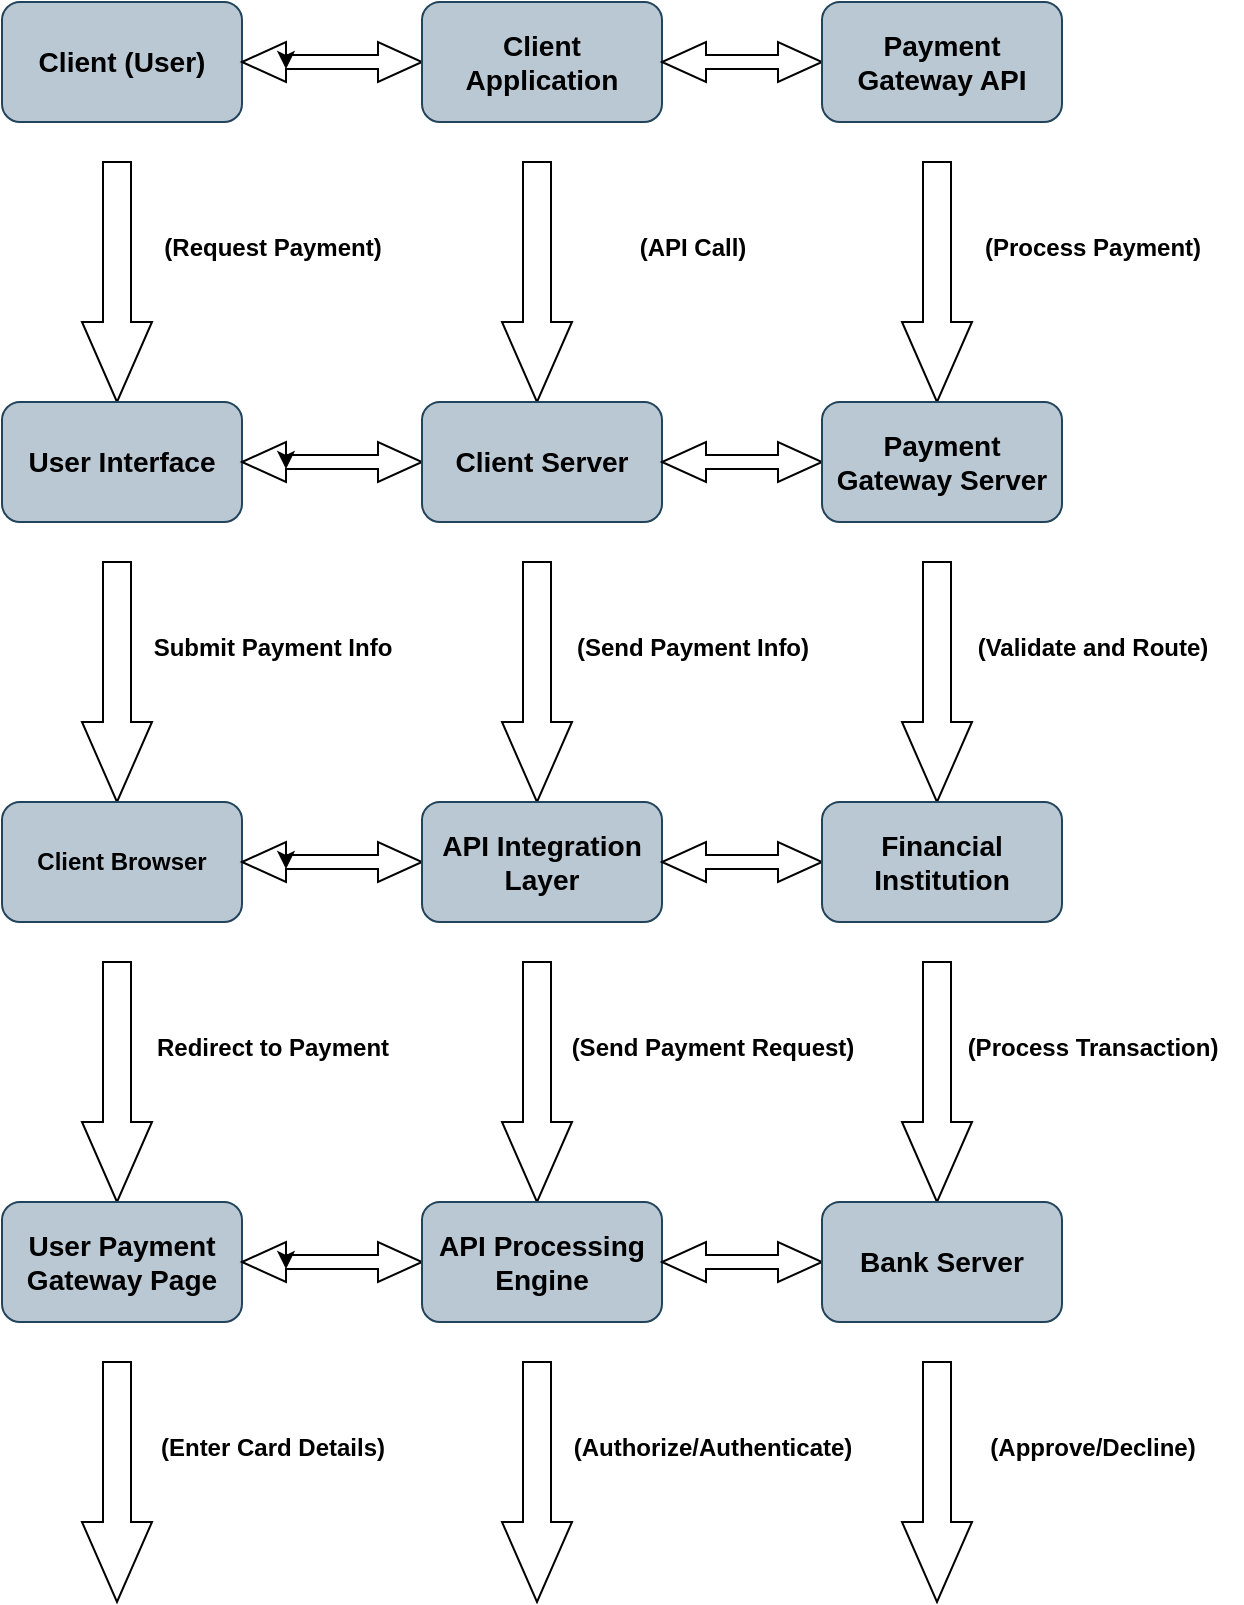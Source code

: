 <mxfile version="24.7.6">
  <diagram name="Page-1" id="52b1lF4dUszXcEWWKgWd">
    <mxGraphModel dx="683" dy="1435" grid="1" gridSize="10" guides="1" tooltips="1" connect="1" arrows="1" fold="1" page="1" pageScale="1" pageWidth="850" pageHeight="1100" math="0" shadow="0">
      <root>
        <mxCell id="0" />
        <mxCell id="1" parent="0" />
        <mxCell id="gqFCZRHs8hvNs9leIOWQ-1" value="&lt;h3&gt;Client (User)&lt;/h3&gt;" style="rounded=1;whiteSpace=wrap;html=1;fillColor=#bac8d3;strokeColor=#23445d;" parent="1" vertex="1">
          <mxGeometry x="140" y="40" width="120" height="60" as="geometry" />
        </mxCell>
        <mxCell id="gqFCZRHs8hvNs9leIOWQ-2" value="" style="html=1;shadow=0;dashed=0;align=center;verticalAlign=middle;shape=mxgraph.arrows2.twoWayArrow;dy=0.65;dx=22;" parent="1" vertex="1">
          <mxGeometry x="260" y="60" width="90" height="20" as="geometry" />
        </mxCell>
        <mxCell id="gqFCZRHs8hvNs9leIOWQ-3" value="&lt;h3&gt;Client Application&lt;/h3&gt;" style="rounded=1;whiteSpace=wrap;html=1;fillColor=#bac8d3;strokeColor=#23445d;" parent="1" vertex="1">
          <mxGeometry x="350" y="40" width="120" height="60" as="geometry" />
        </mxCell>
        <mxCell id="WSGV7BfRgn2utAXJgyUl-1" style="edgeStyle=orthogonalEdgeStyle;rounded=0;orthogonalLoop=1;jettySize=auto;html=1;exitX=0;exitY=0;exitDx=22;exitDy=6.5;exitPerimeter=0;entryX=0;entryY=0;entryDx=22;entryDy=13.5;entryPerimeter=0;" edge="1" parent="1" source="gqFCZRHs8hvNs9leIOWQ-2" target="gqFCZRHs8hvNs9leIOWQ-2">
          <mxGeometry relative="1" as="geometry" />
        </mxCell>
        <mxCell id="WSGV7BfRgn2utAXJgyUl-2" value="" style="html=1;shadow=0;dashed=0;align=center;verticalAlign=middle;shape=mxgraph.arrows2.twoWayArrow;dy=0.65;dx=22;" vertex="1" parent="1">
          <mxGeometry x="470" y="60" width="80" height="20" as="geometry" />
        </mxCell>
        <mxCell id="WSGV7BfRgn2utAXJgyUl-3" value="&lt;h3&gt;Payment Gateway API&lt;/h3&gt;" style="rounded=1;whiteSpace=wrap;html=1;fillColor=#bac8d3;strokeColor=#23445d;" vertex="1" parent="1">
          <mxGeometry x="550" y="40" width="120" height="60" as="geometry" />
        </mxCell>
        <mxCell id="WSGV7BfRgn2utAXJgyUl-4" value="" style="html=1;shadow=0;dashed=0;align=center;verticalAlign=middle;shape=mxgraph.arrows2.arrow;dy=0.6;dx=40;direction=south;notch=0;" vertex="1" parent="1">
          <mxGeometry x="180" y="120" width="35" height="120" as="geometry" />
        </mxCell>
        <mxCell id="WSGV7BfRgn2utAXJgyUl-5" value="&lt;b&gt;(Request Payment)&lt;/b&gt;" style="text;html=1;align=center;verticalAlign=middle;resizable=0;points=[];autosize=1;strokeColor=none;fillColor=none;" vertex="1" parent="1">
          <mxGeometry x="210" y="148" width="130" height="30" as="geometry" />
        </mxCell>
        <mxCell id="WSGV7BfRgn2utAXJgyUl-6" value="" style="html=1;shadow=0;dashed=0;align=center;verticalAlign=middle;shape=mxgraph.arrows2.arrow;dy=0.6;dx=40;direction=south;notch=0;" vertex="1" parent="1">
          <mxGeometry x="390" y="120" width="35" height="120" as="geometry" />
        </mxCell>
        <mxCell id="WSGV7BfRgn2utAXJgyUl-7" value="&lt;b&gt;(API Call)&lt;/b&gt;" style="text;html=1;align=center;verticalAlign=middle;resizable=0;points=[];autosize=1;strokeColor=none;fillColor=none;" vertex="1" parent="1">
          <mxGeometry x="445" y="148" width="80" height="30" as="geometry" />
        </mxCell>
        <mxCell id="WSGV7BfRgn2utAXJgyUl-9" value="" style="html=1;shadow=0;dashed=0;align=center;verticalAlign=middle;shape=mxgraph.arrows2.arrow;dy=0.6;dx=40;direction=south;notch=0;" vertex="1" parent="1">
          <mxGeometry x="590" y="120" width="35" height="120" as="geometry" />
        </mxCell>
        <mxCell id="WSGV7BfRgn2utAXJgyUl-10" value="&lt;b&gt;(Process Payment)&lt;/b&gt;" style="text;html=1;align=center;verticalAlign=middle;resizable=0;points=[];autosize=1;strokeColor=none;fillColor=none;" vertex="1" parent="1">
          <mxGeometry x="620" y="148" width="130" height="30" as="geometry" />
        </mxCell>
        <mxCell id="WSGV7BfRgn2utAXJgyUl-11" value="&lt;h3&gt;User Interface&lt;/h3&gt;" style="rounded=1;whiteSpace=wrap;html=1;fillColor=#bac8d3;strokeColor=#23445d;" vertex="1" parent="1">
          <mxGeometry x="140" y="240" width="120" height="60" as="geometry" />
        </mxCell>
        <mxCell id="WSGV7BfRgn2utAXJgyUl-12" value="" style="html=1;shadow=0;dashed=0;align=center;verticalAlign=middle;shape=mxgraph.arrows2.twoWayArrow;dy=0.65;dx=22;" vertex="1" parent="1">
          <mxGeometry x="260" y="260" width="90" height="20" as="geometry" />
        </mxCell>
        <mxCell id="WSGV7BfRgn2utAXJgyUl-13" value="&lt;h3&gt;Client Server&lt;/h3&gt;" style="rounded=1;whiteSpace=wrap;html=1;fillColor=#bac8d3;strokeColor=#23445d;" vertex="1" parent="1">
          <mxGeometry x="350" y="240" width="120" height="60" as="geometry" />
        </mxCell>
        <mxCell id="WSGV7BfRgn2utAXJgyUl-14" style="edgeStyle=orthogonalEdgeStyle;rounded=0;orthogonalLoop=1;jettySize=auto;html=1;exitX=0;exitY=0;exitDx=22;exitDy=6.5;exitPerimeter=0;entryX=0;entryY=0;entryDx=22;entryDy=13.5;entryPerimeter=0;" edge="1" source="WSGV7BfRgn2utAXJgyUl-12" target="WSGV7BfRgn2utAXJgyUl-12" parent="1">
          <mxGeometry relative="1" as="geometry" />
        </mxCell>
        <mxCell id="WSGV7BfRgn2utAXJgyUl-15" value="" style="html=1;shadow=0;dashed=0;align=center;verticalAlign=middle;shape=mxgraph.arrows2.twoWayArrow;dy=0.65;dx=22;" vertex="1" parent="1">
          <mxGeometry x="470" y="260" width="80" height="20" as="geometry" />
        </mxCell>
        <mxCell id="WSGV7BfRgn2utAXJgyUl-16" value="&lt;h3&gt;Payment Gateway Server&lt;/h3&gt;" style="rounded=1;whiteSpace=wrap;html=1;fillColor=#bac8d3;strokeColor=#23445d;" vertex="1" parent="1">
          <mxGeometry x="550" y="240" width="120" height="60" as="geometry" />
        </mxCell>
        <mxCell id="WSGV7BfRgn2utAXJgyUl-17" value="" style="html=1;shadow=0;dashed=0;align=center;verticalAlign=middle;shape=mxgraph.arrows2.arrow;dy=0.6;dx=40;direction=south;notch=0;" vertex="1" parent="1">
          <mxGeometry x="180" y="320" width="35" height="120" as="geometry" />
        </mxCell>
        <mxCell id="WSGV7BfRgn2utAXJgyUl-18" value="&lt;b&gt;Submit Payment Info&lt;/b&gt;" style="text;html=1;align=center;verticalAlign=middle;resizable=0;points=[];autosize=1;strokeColor=none;fillColor=none;" vertex="1" parent="1">
          <mxGeometry x="205" y="348" width="140" height="30" as="geometry" />
        </mxCell>
        <mxCell id="WSGV7BfRgn2utAXJgyUl-19" value="" style="html=1;shadow=0;dashed=0;align=center;verticalAlign=middle;shape=mxgraph.arrows2.arrow;dy=0.6;dx=40;direction=south;notch=0;" vertex="1" parent="1">
          <mxGeometry x="390" y="320" width="35" height="120" as="geometry" />
        </mxCell>
        <mxCell id="WSGV7BfRgn2utAXJgyUl-20" value="&lt;b&gt;(Send Payment Info)&lt;/b&gt;" style="text;html=1;align=center;verticalAlign=middle;resizable=0;points=[];autosize=1;strokeColor=none;fillColor=none;" vertex="1" parent="1">
          <mxGeometry x="415" y="348" width="140" height="30" as="geometry" />
        </mxCell>
        <mxCell id="WSGV7BfRgn2utAXJgyUl-21" value="" style="html=1;shadow=0;dashed=0;align=center;verticalAlign=middle;shape=mxgraph.arrows2.arrow;dy=0.6;dx=40;direction=south;notch=0;" vertex="1" parent="1">
          <mxGeometry x="590" y="320" width="35" height="120" as="geometry" />
        </mxCell>
        <mxCell id="WSGV7BfRgn2utAXJgyUl-22" value="&lt;b&gt;(Validate and Route)&lt;/b&gt;" style="text;html=1;align=center;verticalAlign=middle;resizable=0;points=[];autosize=1;strokeColor=none;fillColor=none;" vertex="1" parent="1">
          <mxGeometry x="615" y="348" width="140" height="30" as="geometry" />
        </mxCell>
        <mxCell id="WSGV7BfRgn2utAXJgyUl-45" value="&lt;b&gt;Client Browser&lt;/b&gt;" style="rounded=1;whiteSpace=wrap;html=1;fillColor=#bac8d3;strokeColor=#23445d;" vertex="1" parent="1">
          <mxGeometry x="140" y="440" width="120" height="60" as="geometry" />
        </mxCell>
        <mxCell id="WSGV7BfRgn2utAXJgyUl-46" value="" style="html=1;shadow=0;dashed=0;align=center;verticalAlign=middle;shape=mxgraph.arrows2.twoWayArrow;dy=0.65;dx=22;" vertex="1" parent="1">
          <mxGeometry x="260" y="460" width="90" height="20" as="geometry" />
        </mxCell>
        <mxCell id="WSGV7BfRgn2utAXJgyUl-47" value="&lt;h3&gt;API Integration Layer&lt;/h3&gt;" style="rounded=1;whiteSpace=wrap;html=1;fillColor=#bac8d3;strokeColor=#23445d;" vertex="1" parent="1">
          <mxGeometry x="350" y="440" width="120" height="60" as="geometry" />
        </mxCell>
        <mxCell id="WSGV7BfRgn2utAXJgyUl-48" style="edgeStyle=orthogonalEdgeStyle;rounded=0;orthogonalLoop=1;jettySize=auto;html=1;exitX=0;exitY=0;exitDx=22;exitDy=6.5;exitPerimeter=0;entryX=0;entryY=0;entryDx=22;entryDy=13.5;entryPerimeter=0;" edge="1" source="WSGV7BfRgn2utAXJgyUl-46" target="WSGV7BfRgn2utAXJgyUl-46" parent="1">
          <mxGeometry relative="1" as="geometry" />
        </mxCell>
        <mxCell id="WSGV7BfRgn2utAXJgyUl-49" value="" style="html=1;shadow=0;dashed=0;align=center;verticalAlign=middle;shape=mxgraph.arrows2.twoWayArrow;dy=0.65;dx=22;" vertex="1" parent="1">
          <mxGeometry x="470" y="460" width="80" height="20" as="geometry" />
        </mxCell>
        <mxCell id="WSGV7BfRgn2utAXJgyUl-50" value="&lt;h3&gt;Financial Institution&lt;/h3&gt;" style="rounded=1;whiteSpace=wrap;html=1;fillColor=#bac8d3;strokeColor=#23445d;" vertex="1" parent="1">
          <mxGeometry x="550" y="440" width="120" height="60" as="geometry" />
        </mxCell>
        <mxCell id="WSGV7BfRgn2utAXJgyUl-51" value="" style="html=1;shadow=0;dashed=0;align=center;verticalAlign=middle;shape=mxgraph.arrows2.arrow;dy=0.6;dx=40;direction=south;notch=0;" vertex="1" parent="1">
          <mxGeometry x="180" y="520" width="35" height="120" as="geometry" />
        </mxCell>
        <mxCell id="WSGV7BfRgn2utAXJgyUl-52" value="&lt;b&gt;Redirect to Payment&lt;/b&gt;" style="text;html=1;align=center;verticalAlign=middle;resizable=0;points=[];autosize=1;strokeColor=none;fillColor=none;" vertex="1" parent="1">
          <mxGeometry x="205" y="548" width="140" height="30" as="geometry" />
        </mxCell>
        <mxCell id="WSGV7BfRgn2utAXJgyUl-53" value="" style="html=1;shadow=0;dashed=0;align=center;verticalAlign=middle;shape=mxgraph.arrows2.arrow;dy=0.6;dx=40;direction=south;notch=0;" vertex="1" parent="1">
          <mxGeometry x="390" y="520" width="35" height="120" as="geometry" />
        </mxCell>
        <mxCell id="WSGV7BfRgn2utAXJgyUl-54" value="&lt;b&gt;(Send Payment Request)&lt;/b&gt;" style="text;html=1;align=center;verticalAlign=middle;resizable=0;points=[];autosize=1;strokeColor=none;fillColor=none;" vertex="1" parent="1">
          <mxGeometry x="415" y="548" width="160" height="30" as="geometry" />
        </mxCell>
        <mxCell id="WSGV7BfRgn2utAXJgyUl-55" value="" style="html=1;shadow=0;dashed=0;align=center;verticalAlign=middle;shape=mxgraph.arrows2.arrow;dy=0.6;dx=40;direction=south;notch=0;" vertex="1" parent="1">
          <mxGeometry x="590" y="520" width="35" height="120" as="geometry" />
        </mxCell>
        <mxCell id="WSGV7BfRgn2utAXJgyUl-56" value="&lt;b&gt;(Process Transaction)&lt;/b&gt;" style="text;html=1;align=center;verticalAlign=middle;resizable=0;points=[];autosize=1;strokeColor=none;fillColor=none;" vertex="1" parent="1">
          <mxGeometry x="610" y="548" width="150" height="30" as="geometry" />
        </mxCell>
        <mxCell id="WSGV7BfRgn2utAXJgyUl-57" value="&lt;h3&gt;User Payment Gateway Page&lt;/h3&gt;" style="rounded=1;whiteSpace=wrap;html=1;fillColor=#bac8d3;strokeColor=#23445d;" vertex="1" parent="1">
          <mxGeometry x="140" y="640" width="120" height="60" as="geometry" />
        </mxCell>
        <mxCell id="WSGV7BfRgn2utAXJgyUl-58" value="" style="html=1;shadow=0;dashed=0;align=center;verticalAlign=middle;shape=mxgraph.arrows2.twoWayArrow;dy=0.65;dx=22;" vertex="1" parent="1">
          <mxGeometry x="260" y="660" width="90" height="20" as="geometry" />
        </mxCell>
        <mxCell id="WSGV7BfRgn2utAXJgyUl-59" value="&lt;h3&gt;API Processing Engine&lt;/h3&gt;" style="rounded=1;whiteSpace=wrap;html=1;fillColor=#bac8d3;strokeColor=#23445d;" vertex="1" parent="1">
          <mxGeometry x="350" y="640" width="120" height="60" as="geometry" />
        </mxCell>
        <mxCell id="WSGV7BfRgn2utAXJgyUl-60" style="edgeStyle=orthogonalEdgeStyle;rounded=0;orthogonalLoop=1;jettySize=auto;html=1;exitX=0;exitY=0;exitDx=22;exitDy=6.5;exitPerimeter=0;entryX=0;entryY=0;entryDx=22;entryDy=13.5;entryPerimeter=0;" edge="1" source="WSGV7BfRgn2utAXJgyUl-58" target="WSGV7BfRgn2utAXJgyUl-58" parent="1">
          <mxGeometry relative="1" as="geometry" />
        </mxCell>
        <mxCell id="WSGV7BfRgn2utAXJgyUl-61" value="" style="html=1;shadow=0;dashed=0;align=center;verticalAlign=middle;shape=mxgraph.arrows2.twoWayArrow;dy=0.65;dx=22;" vertex="1" parent="1">
          <mxGeometry x="470" y="660" width="80" height="20" as="geometry" />
        </mxCell>
        <mxCell id="WSGV7BfRgn2utAXJgyUl-62" value="&lt;h3&gt;Bank Server&lt;/h3&gt;" style="rounded=1;whiteSpace=wrap;html=1;fillColor=#bac8d3;strokeColor=#23445d;" vertex="1" parent="1">
          <mxGeometry x="550" y="640" width="120" height="60" as="geometry" />
        </mxCell>
        <mxCell id="WSGV7BfRgn2utAXJgyUl-63" value="" style="html=1;shadow=0;dashed=0;align=center;verticalAlign=middle;shape=mxgraph.arrows2.arrow;dy=0.6;dx=40;direction=south;notch=0;" vertex="1" parent="1">
          <mxGeometry x="180" y="720" width="35" height="120" as="geometry" />
        </mxCell>
        <mxCell id="WSGV7BfRgn2utAXJgyUl-64" value="&lt;b&gt;(Enter Card Details)&lt;/b&gt;" style="text;html=1;align=center;verticalAlign=middle;resizable=0;points=[];autosize=1;strokeColor=none;fillColor=none;" vertex="1" parent="1">
          <mxGeometry x="205" y="748" width="140" height="30" as="geometry" />
        </mxCell>
        <mxCell id="WSGV7BfRgn2utAXJgyUl-65" value="" style="html=1;shadow=0;dashed=0;align=center;verticalAlign=middle;shape=mxgraph.arrows2.arrow;dy=0.6;dx=40;direction=south;notch=0;" vertex="1" parent="1">
          <mxGeometry x="390" y="720" width="35" height="120" as="geometry" />
        </mxCell>
        <mxCell id="WSGV7BfRgn2utAXJgyUl-66" value="&lt;b&gt;(Authorize/Authenticate)&lt;/b&gt;" style="text;html=1;align=center;verticalAlign=middle;resizable=0;points=[];autosize=1;strokeColor=none;fillColor=none;" vertex="1" parent="1">
          <mxGeometry x="415" y="748" width="160" height="30" as="geometry" />
        </mxCell>
        <mxCell id="WSGV7BfRgn2utAXJgyUl-67" value="" style="html=1;shadow=0;dashed=0;align=center;verticalAlign=middle;shape=mxgraph.arrows2.arrow;dy=0.6;dx=40;direction=south;notch=0;" vertex="1" parent="1">
          <mxGeometry x="590" y="720" width="35" height="120" as="geometry" />
        </mxCell>
        <mxCell id="WSGV7BfRgn2utAXJgyUl-68" value="&lt;b&gt;(Approve/Decline)&lt;/b&gt;" style="text;html=1;align=center;verticalAlign=middle;resizable=0;points=[];autosize=1;strokeColor=none;fillColor=none;" vertex="1" parent="1">
          <mxGeometry x="620" y="748" width="130" height="30" as="geometry" />
        </mxCell>
      </root>
    </mxGraphModel>
  </diagram>
</mxfile>

